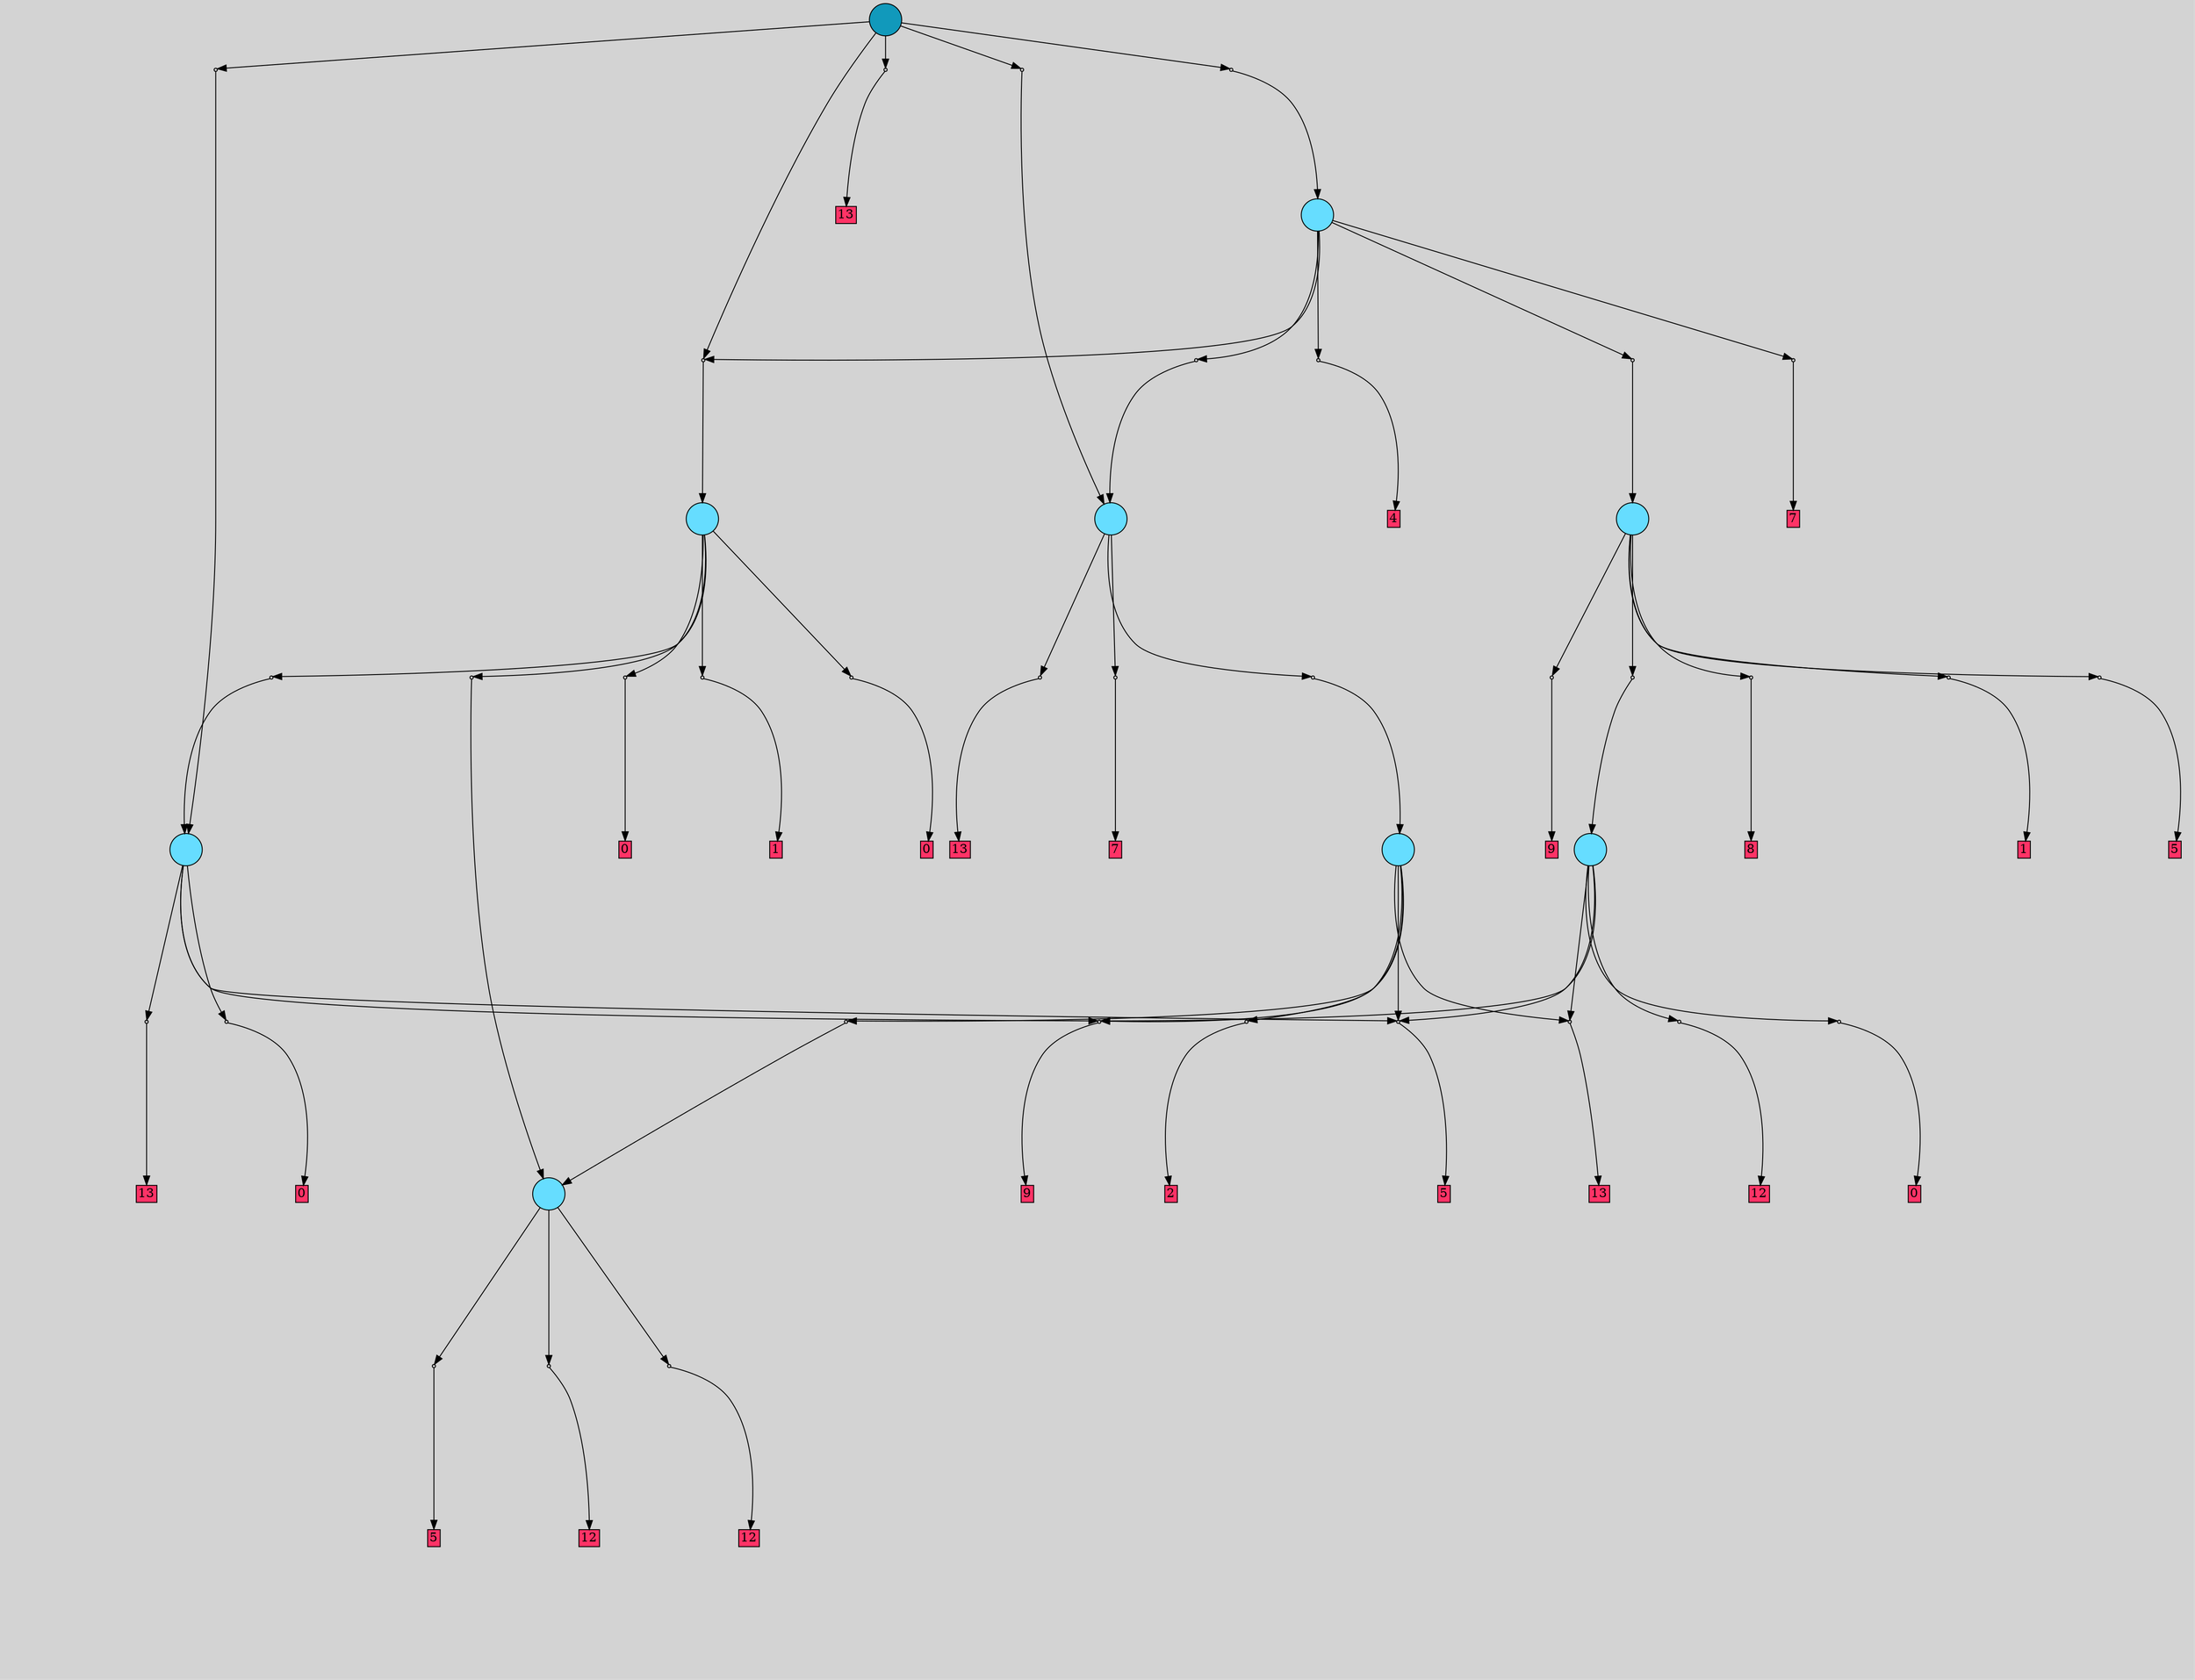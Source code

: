 digraph{
	graph[pad = "0.212, 0.055" bgcolor = lightgray]
	node[shape=circle style = filled label = ""]
		T40 [fillcolor="#66ddff"]
		T43 [fillcolor="#66ddff"]
		T49 [fillcolor="#66ddff"]
		T58 [fillcolor="#66ddff"]
		T80 [fillcolor="#66ddff"]
		T105 [fillcolor="#66ddff"]
		T129 [fillcolor="#66ddff"]
		T151 [fillcolor="#66ddff"]
		T224 [fillcolor="#1199bb"]
		P7136 [fillcolor="#cccccc" shape=point] //-5|7|8|-1|-5|
		I7136 [shape=box style=invis label="8|7&0|7#2|1&#92;n5|6&2|5#1|0&#92;n10|4&0|6#1|7&#92;n5|6&0|1#2|0&#92;n11|3&0|2#0|7&#92;n8|2&2|1#1|3&#92;n8|2&2|6#0|4&#92;n10|6&2|6#1|0&#92;n10|0&2|1#1|3&#92;n4|2&2|4#0|7&#92;n1|0&0|7#0|6&#92;n4|2&2|2#0|2&#92;n10|1&2|5#1|4&#92;n2|4&2|5#2|3&#92;n5|3&0|4#0|5&#92;n7|5&2|7#0|1&#92;n9|0&0|1#2|0&#92;n1|1&0|0#0|7&#92;n11|4&0|3#2|6&#92;n7|5&0|2#0|0&#92;n"]
		P7136 -> I7136[style=invis]
		A5315 [fillcolor="#ff3366" shape=box margin=0.03 width=0 height=0 label="5"]
		T40 -> P7136 -> A5315
		P7137 [fillcolor="#cccccc" shape=point] //-2|-8|4|-3|10|
		I7137 [shape=box style=invis label="8|6&2|5#1|4&#92;n3|4&0|4#2|5&#92;n6|0&0|4#0|4&#92;n10|4&2|0#1|0&#92;n1|5&2|4#2|4&#92;n2|6&2|2#2|0&#92;n4|0&0|0#0|5&#92;n"]
		P7137 -> I7137[style=invis]
		A5316 [fillcolor="#ff3366" shape=box margin=0.03 width=0 height=0 label="12"]
		T40 -> P7137 -> A5316
		P7138 [fillcolor="#cccccc" shape=point] //-2|-8|4|-8|10|
		I7138 [shape=box style=invis label="1|6&0|6#2|3&#92;n8|6&0|5#1|4&#92;n3|4&0|5#2|5&#92;n10|4&2|0#1|0&#92;n4|0&0|0#0|5&#92;n1|5&2|4#2|4&#92;n2|6&2|2#2|0&#92;n6|0&0|4#0|4&#92;n"]
		P7138 -> I7138[style=invis]
		A5317 [fillcolor="#ff3366" shape=box margin=0.03 width=0 height=0 label="12"]
		T40 -> P7138 -> A5317
		P7139 [fillcolor="#cccccc" shape=point] //-9|7|0|-10|-1|
		I7139 [shape=box style=invis label="7|5&2|7#2|0&#92;n10|7&0|4#1|5&#92;n3|5&0|5#0|4&#92;n0|0&2|3#0|4&#92;n0|1&0|5#0|4&#92;n5|7&2|4#1|5&#92;n10|1&2|4#1|6&#92;n8|6&2|4#0|0&#92;n6|6&0|6#1|5&#92;n0|5&2|0#0|1&#92;n"]
		P7139 -> I7139[style=invis]
		A5318 [fillcolor="#ff3366" shape=box margin=0.03 width=0 height=0 label="12"]
		T43 -> P7139 -> A5318
		P7140 [fillcolor="#cccccc" shape=point] //10|1|0|-7|7|
		I7140 [shape=box style=invis label="5|6&0|2#0|7&#92;n0|7&0|0#2|2&#92;n11|2&2|1#2|0&#92;n2|3&2|6#0|3&#92;n11|7&0|7#2|4&#92;n1|6&2|1#0|3&#92;n1|3&0|1#0|5&#92;n2|5&0|0#2|3&#92;n0|3&0|5#0|1&#92;n11|5&2|6#0|3&#92;n1|1&2|0#0|6&#92;n3|0&0|6#0|2&#92;n"]
		P7140 -> I7140[style=invis]
		A5319 [fillcolor="#ff3366" shape=box margin=0.03 width=0 height=0 label="13"]
		T43 -> P7140 -> A5319
		P7141 [fillcolor="#cccccc" shape=point] //-7|5|-8|-10|4|
		I7141 [shape=box style=invis label="11|2&2|5#1|4&#92;n4|2&2|6#2|5&#92;n4|2&0|1#0|3&#92;n4|6&2|3#2|5&#92;n10|7&2|1#1|0&#92;n0|2&2|0#2|3&#92;n7|4&2|0#2|3&#92;n8|2&2|7#1|4&#92;n10|6&2|6#1|2&#92;n6|0&0|6#2|0&#92;n1|5&0|2#0|6&#92;n8|4&2|4#1|1&#92;n7|3&2|4#1|0&#92;n4|1&2|6#0|3&#92;n0|7&2|6#2|3&#92;n9|4&0|2#1|0&#92;n5|3&2|0#0|2&#92;n9|5&0|5#2|2&#92;n5|2&2|0#1|0&#92;n2|5&2|1#0|4&#92;n"]
		P7141 -> I7141[style=invis]
		A5320 [fillcolor="#ff3366" shape=box margin=0.03 width=0 height=0 label="0"]
		T43 -> P7141 -> A5320
		P7142 [fillcolor="#cccccc" shape=point] //-3|6|10|7|8|
		I7142 [shape=box style=invis label="2|4&2|0#2|4&#92;n0|0&0|3#2|0&#92;n3|2&2|1#2|7&#92;n4|6&0|6#2|4&#92;n7|1&2|6#2|6&#92;n11|1&0|7#2|2&#92;n5|2&0|5#1|1&#92;n11|7&2|7#1|3&#92;n3|1&0|5#2|6&#92;n8|3&0|3#1|1&#92;n1|6&2|6#0|6&#92;n10|4&0|2#1|7&#92;n0|5&0|1#2|5&#92;n1|1&0|6#0|0&#92;n8|5&2|3#2|2&#92;n"]
		P7142 -> I7142[style=invis]
		A5321 [fillcolor="#ff3366" shape=box margin=0.03 width=0 height=0 label="5"]
		T43 -> P7142 -> A5321
		P7143 [fillcolor="#cccccc" shape=point] //-6|-5|-2|10|1|
		I7143 [shape=box style=invis label="8|7&0|6#0|4&#92;n7|2&0|4#1|3&#92;n1|7&2|5#2|0&#92;n5|4&2|7#0|4&#92;n5|4&2|1#0|3&#92;n3|4&0|2#2|0&#92;n5|5&0|6#1|5&#92;n6|6&0|7#0|1&#92;n5|3&0|6#0|7&#92;n6|3&2|7#2|5&#92;n4|0&0|3#0|6&#92;n2|2&2|0#0|1&#92;n5|3&0|1#1|7&#92;n2|1&2|0#0|1&#92;n4|5&2|5#2|4&#92;n9|7&2|5#0|3&#92;n5|1&0|6#1|6&#92;n7|3&2|3#0|3&#92;n5|2&2|1#2|0&#92;n6|3&2|7#1|4&#92;n"]
		P7143 -> I7143[style=invis]
		A5322 [fillcolor="#ff3366" shape=box margin=0.03 width=0 height=0 label="9"]
		T43 -> P7143 -> A5322
		T49 -> P7140
		P7144 [fillcolor="#cccccc" shape=point] //-7|5|-1|-10|4|
		I7144 [shape=box style=invis label="11|2&2|5#1|4&#92;n4|2&2|6#2|5&#92;n4|2&0|1#0|3&#92;n4|6&2|3#2|5&#92;n10|7&2|1#1|0&#92;n0|2&2|0#2|3&#92;n8|2&2|7#1|4&#92;n10|6&2|6#1|2&#92;n6|0&0|6#2|0&#92;n1|4&0|2#0|6&#92;n5|3&2|0#0|2&#92;n7|3&2|4#1|0&#92;n4|1&2|6#0|3&#92;n0|7&2|6#2|3&#92;n9|4&0|2#1|0&#92;n8|4&2|4#1|1&#92;n9|5&0|5#2|2&#92;n5|2&2|0#1|0&#92;n2|5&2|1#0|4&#92;n"]
		P7144 -> I7144[style=invis]
		T49 -> P7144 -> T40
		T49 -> P7142
		T49 -> P7143
		P7145 [fillcolor="#cccccc" shape=point] //1|3|4|1|9|
		I7145 [shape=box style=invis label="3|0&0|6#0|0&#92;n2|4&0|0#2|1&#92;n1|2&0|7#0|7&#92;n1|1&0|6#0|7&#92;n11|3&2|5#1|3&#92;n"]
		P7145 -> I7145[style=invis]
		A5323 [fillcolor="#ff3366" shape=box margin=0.03 width=0 height=0 label="2"]
		T49 -> P7145 -> A5323
		P7146 [fillcolor="#cccccc" shape=point] //10|1|0|-7|7|
		I7146 [shape=box style=invis label="5|6&0|2#0|7&#92;n0|7&0|0#2|2&#92;n11|2&2|1#2|0&#92;n2|3&2|1#0|3&#92;n11|7&0|7#2|4&#92;n1|6&2|1#0|3&#92;n1|3&0|1#0|5&#92;n2|5&0|0#2|3&#92;n0|3&0|5#0|1&#92;n1|1&2|0#0|6&#92;n11|5&2|6#0|3&#92;n3|0&0|6#0|2&#92;n"]
		P7146 -> I7146[style=invis]
		A5324 [fillcolor="#ff3366" shape=box margin=0.03 width=0 height=0 label="13"]
		T58 -> P7146 -> A5324
		P7147 [fillcolor="#cccccc" shape=point] //-7|5|-8|-10|4|
		I7147 [shape=box style=invis label="6|0&0|6#2|0&#92;n4|2&0|1#0|3&#92;n4|6&2|3#2|5&#92;n10|7&2|6#1|0&#92;n0|2&2|0#2|3&#92;n7|4&2|0#2|3&#92;n8|2&2|7#1|4&#92;n10|6&2|6#1|2&#92;n4|2&2|6#2|5&#92;n1|5&0|2#0|6&#92;n8|4&2|4#1|1&#92;n7|3&2|4#1|0&#92;n4|1&2|6#0|3&#92;n0|7&2|6#2|3&#92;n9|4&0|2#1|0&#92;n5|3&2|0#0|2&#92;n9|5&0|5#2|2&#92;n5|2&2|0#1|0&#92;n2|5&2|1#0|4&#92;n"]
		P7147 -> I7147[style=invis]
		A5325 [fillcolor="#ff3366" shape=box margin=0.03 width=0 height=0 label="0"]
		T58 -> P7147 -> A5325
		T58 -> P7142
		T58 -> P7143
		P7148 [fillcolor="#cccccc" shape=point] //-7|-8|9|-10|4|
		I7148 [shape=box style=invis label="11|7&2|5#1|4&#92;n5|3&2|0#0|2&#92;n4|2&2|6#2|5&#92;n4|6&2|3#2|5&#92;n2|5&2|1#0|4&#92;n0|2&2|0#2|6&#92;n8|2&2|7#1|4&#92;n10|6&2|6#1|2&#92;n6|0&0|6#2|0&#92;n1|4&0|2#0|6&#92;n4|2&0|1#0|3&#92;n7|3&2|4#1|0&#92;n9|4&0|2#1|0&#92;n0|7&2|6#2|3&#92;n8|4&2|6#1|1&#92;n9|5&0|5#2|2&#92;n4|3&0|6#0|7&#92;n5|2&2|0#1|0&#92;n10|7&2|1#1|0&#92;n"]
		P7148 -> I7148[style=invis]
		T80 -> P7148 -> T40
		P7149 [fillcolor="#cccccc" shape=point] //7|9|-8|-8|0|
		I7149 [shape=box style=invis label="7|3&2|0#1|0&#92;n4|6&2|3#2|5&#92;n6|2&2|5#2|0&#92;n7|4&2|0#2|3&#92;n0|2&2|0#2|3&#92;n8|4&2|7#1|4&#92;n9|2&0|2#1|7&#92;n6|6&0|0#1|5&#92;n6|0&0|6#2|7&#92;n10|6&2|2#1|2&#92;n8|4&2|4#1|1&#92;n5|2&2|0#1|0&#92;n11|2&2|5#0|4&#92;n4|1&0|6#2|3&#92;n4|4&0|1#0|3&#92;n1|4&2|1#2|3&#92;n0|7&2|6#2|3&#92;n9|3&2|0#0|7&#92;n"]
		P7149 -> I7149[style=invis]
		A5326 [fillcolor="#ff3366" shape=box margin=0.03 width=0 height=0 label="0"]
		T80 -> P7149 -> A5326
		P7150 [fillcolor="#cccccc" shape=point] //-7|-4|2|3|6|
		I7150 [shape=box style=invis label="6|3&0|3#2|4&#92;n7|2&0|6#0|1&#92;n1|6&0|7#0|1&#92;n10|2&0|2#1|3&#92;n8|7&2|0#2|6&#92;n11|1&2|2#2|1&#92;n11|5&0|1#1|1&#92;n10|0&0|3#1|6&#92;n10|2&0|2#1|6&#92;n"]
		P7150 -> I7150[style=invis]
		T80 -> P7150 -> T58
		P7151 [fillcolor="#cccccc" shape=point] //1|-6|8|-1|7|
		I7151 [shape=box style=invis label="2|5&2|1#0|4&#92;n7|4&2|1#0|2&#92;n7|7&2|1#2|0&#92;n2|4&0|7#2|5&#92;n10|7&2|1#1|0&#92;n7|5&0|0#2|3&#92;n10|6&0|6#1|2&#92;n2|5&2|5#0|0&#92;n3|2&2|0#0|5&#92;n8|7&2|7#1|6&#92;n1|3&0|7#0|5&#92;n5|3&2|0#1|2&#92;n9|7&0|1#0|3&#92;n4|2&2|3#2|5&#92;n4|6&2|3#0|5&#92;n9|7&0|2#1|7&#92;n5|5&0|7#1|4&#92;n4|4&0|1#0|4&#92;n10|0&0|3#1|5&#92;n6|5&0|7#0|2&#92;n"]
		P7151 -> I7151[style=invis]
		A5327 [fillcolor="#ff3366" shape=box margin=0.03 width=0 height=0 label="0"]
		T80 -> P7151 -> A5327
		P7152 [fillcolor="#cccccc" shape=point] //4|-6|4|4|-9|
		I7152 [shape=box style=invis label="8|2&2|3#0|1&#92;n8|7&0|7#1|6&#92;n10|2&2|3#1|4&#92;n8|0&2|7#2|5&#92;n8|5&0|5#1|1&#92;n11|6&2|3#0|4&#92;n4|7&2|6#2|3&#92;n2|2&2|1#0|2&#92;n6|6&2|3#1|7&#92;n"]
		P7152 -> I7152[style=invis]
		A5328 [fillcolor="#ff3366" shape=box margin=0.03 width=0 height=0 label="1"]
		T80 -> P7152 -> A5328
		P7153 [fillcolor="#cccccc" shape=point] //-3|-6|-5|-6|8|
		I7153 [shape=box style=invis label="3|1&0|6#0|0&#92;n0|0&0|3#2|0&#92;n8|7&0|2#1|6&#92;n1|5&2|0#2|2&#92;n1|6&2|6#0|6&#92;n2|0&2|1#0|0&#92;n11|3&0|7#2|2&#92;n11|7&0|3#1|1&#92;n11|7&2|7#1|6&#92;n7|1&2|6#2|6&#92;n4|1&0|6#2|4&#92;n3|1&0|5#2|6&#92;n0|4&0|2#2|7&#92;n8|3&2|3#2|0&#92;n9|1&2|6#2|4&#92;n"]
		P7153 -> I7153[style=invis]
		A5329 [fillcolor="#ff3366" shape=box margin=0.03 width=0 height=0 label="5"]
		T105 -> P7153 -> A5329
		P7154 [fillcolor="#cccccc" shape=point] //-6|-5|-2|10|1|
		I7154 [shape=box style=invis label="8|7&0|6#0|4&#92;n5|3&0|1#1|7&#92;n1|7&2|5#2|0&#92;n5|4&2|7#0|4&#92;n7|1&0|4#1|3&#92;n3|4&0|2#2|0&#92;n5|5&0|6#1|5&#92;n6|6&0|7#2|1&#92;n5|3&0|6#0|7&#92;n6|3&2|7#2|0&#92;n2|2&2|0#0|1&#92;n4|0&0|3#0|6&#92;n5|4&2|1#0|3&#92;n2|1&2|0#0|1&#92;n4|5&2|5#2|4&#92;n5|1&0|6#1|6&#92;n7|3&2|3#0|3&#92;n3|1&2|7#0|0&#92;n5|2&2|1#2|0&#92;n6|3&2|7#1|4&#92;n"]
		P7154 -> I7154[style=invis]
		A5330 [fillcolor="#ff3366" shape=box margin=0.03 width=0 height=0 label="9"]
		T105 -> P7154 -> A5330
		P7155 [fillcolor="#cccccc" shape=point] //10|1|0|-2|-2|
		I7155 [shape=box style=invis label="0|3&0|5#0|1&#92;n0|7&2|0#2|2&#92;n11|1&0|1#2|0&#92;n2|3&2|6#0|3&#92;n5|6&0|2#0|7&#92;n11|5&2|6#0|3&#92;n2|5&0|0#2|7&#92;n11|7&0|7#2|4&#92;n1|1&2|0#0|6&#92;n2|5&0|5#2|7&#92;n1|6&2|7#0|3&#92;n3|0&2|6#0|2&#92;n"]
		P7155 -> I7155[style=invis]
		T105 -> P7155 -> T43
		P7156 [fillcolor="#cccccc" shape=point] //-6|-9|10|-7|-5|
		I7156 [shape=box style=invis label="7|6&2|4#0|7&#92;n7|4&2|4#1|1&#92;n6|1&2|4#2|6&#92;n8|2&2|0#0|4&#92;n2|0&2|0#0|4&#92;n7|1&0|7#1|1&#92;n11|3&0|7#0|0&#92;n11|4&2|6#2|6&#92;n9|0&0|0#1|6&#92;n6|3&2|3#2|0&#92;n5|3&2|0#2|0&#92;n4|5&2|6#0|2&#92;n11|6&0|6#0|6&#92;n8|1&2|1#1|0&#92;n6|2&2|5#0|0&#92;n6|1&0|0#0|0&#92;n"]
		P7156 -> I7156[style=invis]
		A5331 [fillcolor="#ff3366" shape=box margin=0.03 width=0 height=0 label="8"]
		T105 -> P7156 -> A5331
		P7157 [fillcolor="#cccccc" shape=point] //8|-8|-7|0|10|
		I7157 [shape=box style=invis label="6|0&2|6#0|5&#92;n10|3&2|2#1|2&#92;n9|5&2|2#2|0&#92;n7|5&2|7#0|5&#92;n1|1&2|0#2|3&#92;n8|4&0|1#1|0&#92;n11|5&0|7#2|3&#92;n0|5&0|3#0|7&#92;n0|3&0|6#2|2&#92;n5|3&2|4#2|4&#92;n"]
		P7157 -> I7157[style=invis]
		A5332 [fillcolor="#ff3366" shape=box margin=0.03 width=0 height=0 label="1"]
		T105 -> P7157 -> A5332
		P7158 [fillcolor="#cccccc" shape=point] //-2|-8|-9|-3|10|
		I7158 [shape=box style=invis label="8|6&2|5#1|4&#92;n4|2&0|0#0|5&#92;n3|4&2|4#2|5&#92;n9|5&0|0#2|3&#92;n10|4&2|0#1|0&#92;n6|0&0|4#0|4&#92;n"]
		P7158 -> I7158[style=invis]
		T129 -> P7158 -> T49
		P7159 [fillcolor="#cccccc" shape=point] //-3|10|0|-1|-6|
		I7159 [shape=box style=invis label="1|6&2|0#0|6&#92;n2|3&2|6#2|3&#92;n11|2&2|4#0|4&#92;n1|2&0|1#0|5&#92;n2|5&0|0#2|3&#92;n6|0&2|0#2|4&#92;n1|6&2|1#0|3&#92;n0|7&0|5#0|1&#92;n10|1&0|4#1|1&#92;n0|7&0|0#2|2&#92;n7|5&2|7#0|1&#92;n3|0&0|6#0|2&#92;n5|6&0|2#2|7&#92;n"]
		P7159 -> I7159[style=invis]
		A5333 [fillcolor="#ff3366" shape=box margin=0.03 width=0 height=0 label="13"]
		T129 -> P7159 -> A5333
		P7160 [fillcolor="#cccccc" shape=point] //-6|-3|0|-6|7|
		I7160 [shape=box style=invis label="6|1&0|0#2|6&#92;n11|2&0|3#0|1&#92;n1|3&2|1#2|6&#92;n8|5&0|5#2|1&#92;n1|7&2|2#2|6&#92;n6|4&0|4#0|0&#92;n3|4&0|2#2|7&#92;n9|3&0|3#0|1&#92;n7|7&0|1#2|7&#92;n4|5&0|3#2|1&#92;n6|3&2|1#0|7&#92;n0|1&0|4#2|3&#92;n"]
		P7160 -> I7160[style=invis]
		A5334 [fillcolor="#ff3366" shape=box margin=0.03 width=0 height=0 label="7"]
		T129 -> P7160 -> A5334
		P7161 [fillcolor="#cccccc" shape=point] //7|-1|9|5|-4|
		I7161 [shape=box style=invis label="8|6&0|2#0|2&#92;n0|0&0|7#0|7&#92;n2|2&0|7#2|0&#92;n11|4&0|5#1|4&#92;n1|4&0|2#2|6&#92;n5|0&0|1#2|3&#92;n6|4&2|7#1|5&#92;n2|2&2|3#0|5&#92;n0|0&0|4#0|0&#92;n10|6&2|3#1|7&#92;n10|7&2|1#1|0&#92;n10|4&0|7#1|3&#92;n0|7&2|0#2|6&#92;n2|6&0|1#2|6&#92;n2|2&2|1#0|6&#92;n5|7&2|6#2|3&#92;n6|6&2|2#2|3&#92;n11|5&2|1#2|6&#92;n"]
		P7161 -> I7161[style=invis]
		T151 -> P7161 -> T105
		P7162 [fillcolor="#cccccc" shape=point] //2|-9|-9|8|-8|
		I7162 [shape=box style=invis label="2|6&2|1#0|3&#92;n9|0&2|5#0|3&#92;n3|0&0|2#0|1&#92;n1|2&0|7#2|6&#92;n0|3&0|0#0|5&#92;n4|6&0|0#0|3&#92;n4|2&2|3#2|1&#92;n11|1&2|5#0|0&#92;n3|1&0|1#0|3&#92;n10|5&2|5#1|4&#92;n7|2&0|3#2|5&#92;n1|1&0|5#2|3&#92;n1|5&2|4#2|5&#92;n9|2&2|3#1|7&#92;n3|4&2|5#2|6&#92;n1|5&2|2#0|1&#92;n1|3&2|0#2|5&#92;n"]
		P7162 -> I7162[style=invis]
		A5335 [fillcolor="#ff3366" shape=box margin=0.03 width=0 height=0 label="4"]
		T151 -> P7162 -> A5335
		P7163 [fillcolor="#cccccc" shape=point] //10|1|0|-6|-2|
		I7163 [shape=box style=invis label="11|5&2|6#0|3&#92;n7|7&2|0#2|2&#92;n11|2&0|1#2|0&#92;n2|3&2|6#0|3&#92;n5|6&0|2#0|7&#92;n0|3&0|5#0|1&#92;n2|5&0|0#2|7&#92;n11|7&0|7#2|4&#92;n1|1&2|0#0|6&#92;n1|6&2|7#0|3&#92;n1|0&2|6#0|2&#92;n"]
		P7163 -> I7163[style=invis]
		T151 -> P7163 -> T80
		P7164 [fillcolor="#cccccc" shape=point] //10|1|0|3|7|
		I7164 [shape=box style=invis label="5|6&0|2#0|7&#92;n0|7&0|0#2|2&#92;n11|2&2|1#2|0&#92;n2|3&2|6#0|3&#92;n11|7&0|7#2|4&#92;n1|6&2|1#0|3&#92;n1|3&0|1#0|5&#92;n0|3&0|5#0|1&#92;n2|5&0|0#2|3&#92;n11|0&2|6#0|3&#92;n1|1&2|0#0|6&#92;n3|0&0|6#0|2&#92;n9|0&0|0#2|5&#92;n"]
		P7164 -> I7164[style=invis]
		T151 -> P7164 -> T129
		P7165 [fillcolor="#cccccc" shape=point] //-6|-3|-3|-7|7|
		I7165 [shape=box style=invis label="6|3&0|4#0|7&#92;n1|3&2|0#2|4&#92;n6|1&0|0#2|6&#92;n2|6&0|3#2|5&#92;n6|4&0|4#0|0&#92;n7|7&0|1#2|7&#92;n11|5&0|3#2|3&#92;n9|4&0|3#0|1&#92;n0|1&0|4#2|3&#92;n9|0&2|2#2|6&#92;n"]
		P7165 -> I7165[style=invis]
		A5336 [fillcolor="#ff3366" shape=box margin=0.03 width=0 height=0 label="7"]
		T151 -> P7165 -> A5336
		P7166 [fillcolor="#cccccc" shape=point] //-9|8|-8|10|-3|
		I7166 [shape=box style=invis label="9|7&2|7#1|7&#92;n4|4&2|0#2|5&#92;n3|7&0|5#2|5&#92;n0|7&0|5#0|4&#92;n10|3&2|5#1|2&#92;n6|0&0|4#0|0&#92;n"]
		P7166 -> I7166[style=invis]
		T224 -> P7166 -> T129
		T224 -> P7163
		P7167 [fillcolor="#cccccc" shape=point] //-8|6|9|8|-7|
		I7167 [shape=box style=invis label="10|1&0|6#1|2&#92;n4|3&0|4#0|7&#92;n8|7&2|5#1|1&#92;n9|1&0|5#2|1&#92;n2|3&2|1#0|2&#92;n0|6&2|1#2|6&#92;n4|2&0|4#0|7&#92;n0|1&0|0#0|3&#92;n0|4&2|0#0|4&#92;n9|3&0|0#0|2&#92;n9|0&0|6#1|0&#92;n8|7&2|6#1|6&#92;n10|4&0|4#1|3&#92;n3|2&0|0#2|4&#92;n9|4&0|1#2|1&#92;n3|5&2|2#2|7&#92;n"]
		P7167 -> I7167[style=invis]
		A5337 [fillcolor="#ff3366" shape=box margin=0.03 width=0 height=0 label="13"]
		T224 -> P7167 -> A5337
		P7168 [fillcolor="#cccccc" shape=point] //10|3|-10|-1|-1|
		I7168 [shape=box style=invis label="3|3&2|6#0|0&#92;n2|5&2|6#2|7&#92;n7|7&0|5#0|1&#92;n8|0&2|0#1|1&#92;n6|7&0|6#2|0&#92;n8|2&2|5#0|7&#92;n3|5&2|0#2|5&#92;n4|0&2|5#2|1&#92;n0|4&2|4#2|5&#92;n1|4&2|4#0|6&#92;n5|6&0|6#2|7&#92;n11|2&2|6#0|2&#92;n7|2&2|5#0|5&#92;n2|2&0|2#2|7&#92;n"]
		P7168 -> I7168[style=invis]
		T224 -> P7168 -> T151
		P7169 [fillcolor="#cccccc" shape=point] //-7|4|2|3|6|
		I7169 [shape=box style=invis label="6|3&0|3#1|4&#92;n7|2&0|6#0|1&#92;n7|7&0|4#2|2&#92;n1|6&0|7#0|1&#92;n8|7&2|0#2|6&#92;n10|2&0|2#1|3&#92;n11|1&2|2#2|1&#92;n11|5&0|1#1|1&#92;n10|0&0|3#1|6&#92;n10|2&0|2#1|6&#92;n"]
		P7169 -> I7169[style=invis]
		T224 -> P7169 -> T58
		{ rank= same T224 }
}
